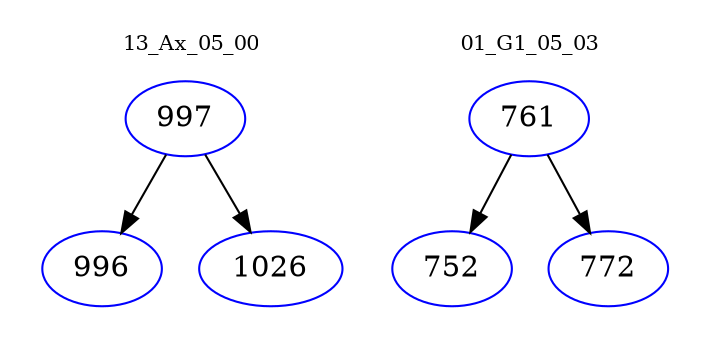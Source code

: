 digraph{
subgraph cluster_0 {
color = white
label = "13_Ax_05_00";
fontsize=10;
T0_997 [label="997", color="blue"]
T0_997 -> T0_996 [color="black"]
T0_996 [label="996", color="blue"]
T0_997 -> T0_1026 [color="black"]
T0_1026 [label="1026", color="blue"]
}
subgraph cluster_1 {
color = white
label = "01_G1_05_03";
fontsize=10;
T1_761 [label="761", color="blue"]
T1_761 -> T1_752 [color="black"]
T1_752 [label="752", color="blue"]
T1_761 -> T1_772 [color="black"]
T1_772 [label="772", color="blue"]
}
}
